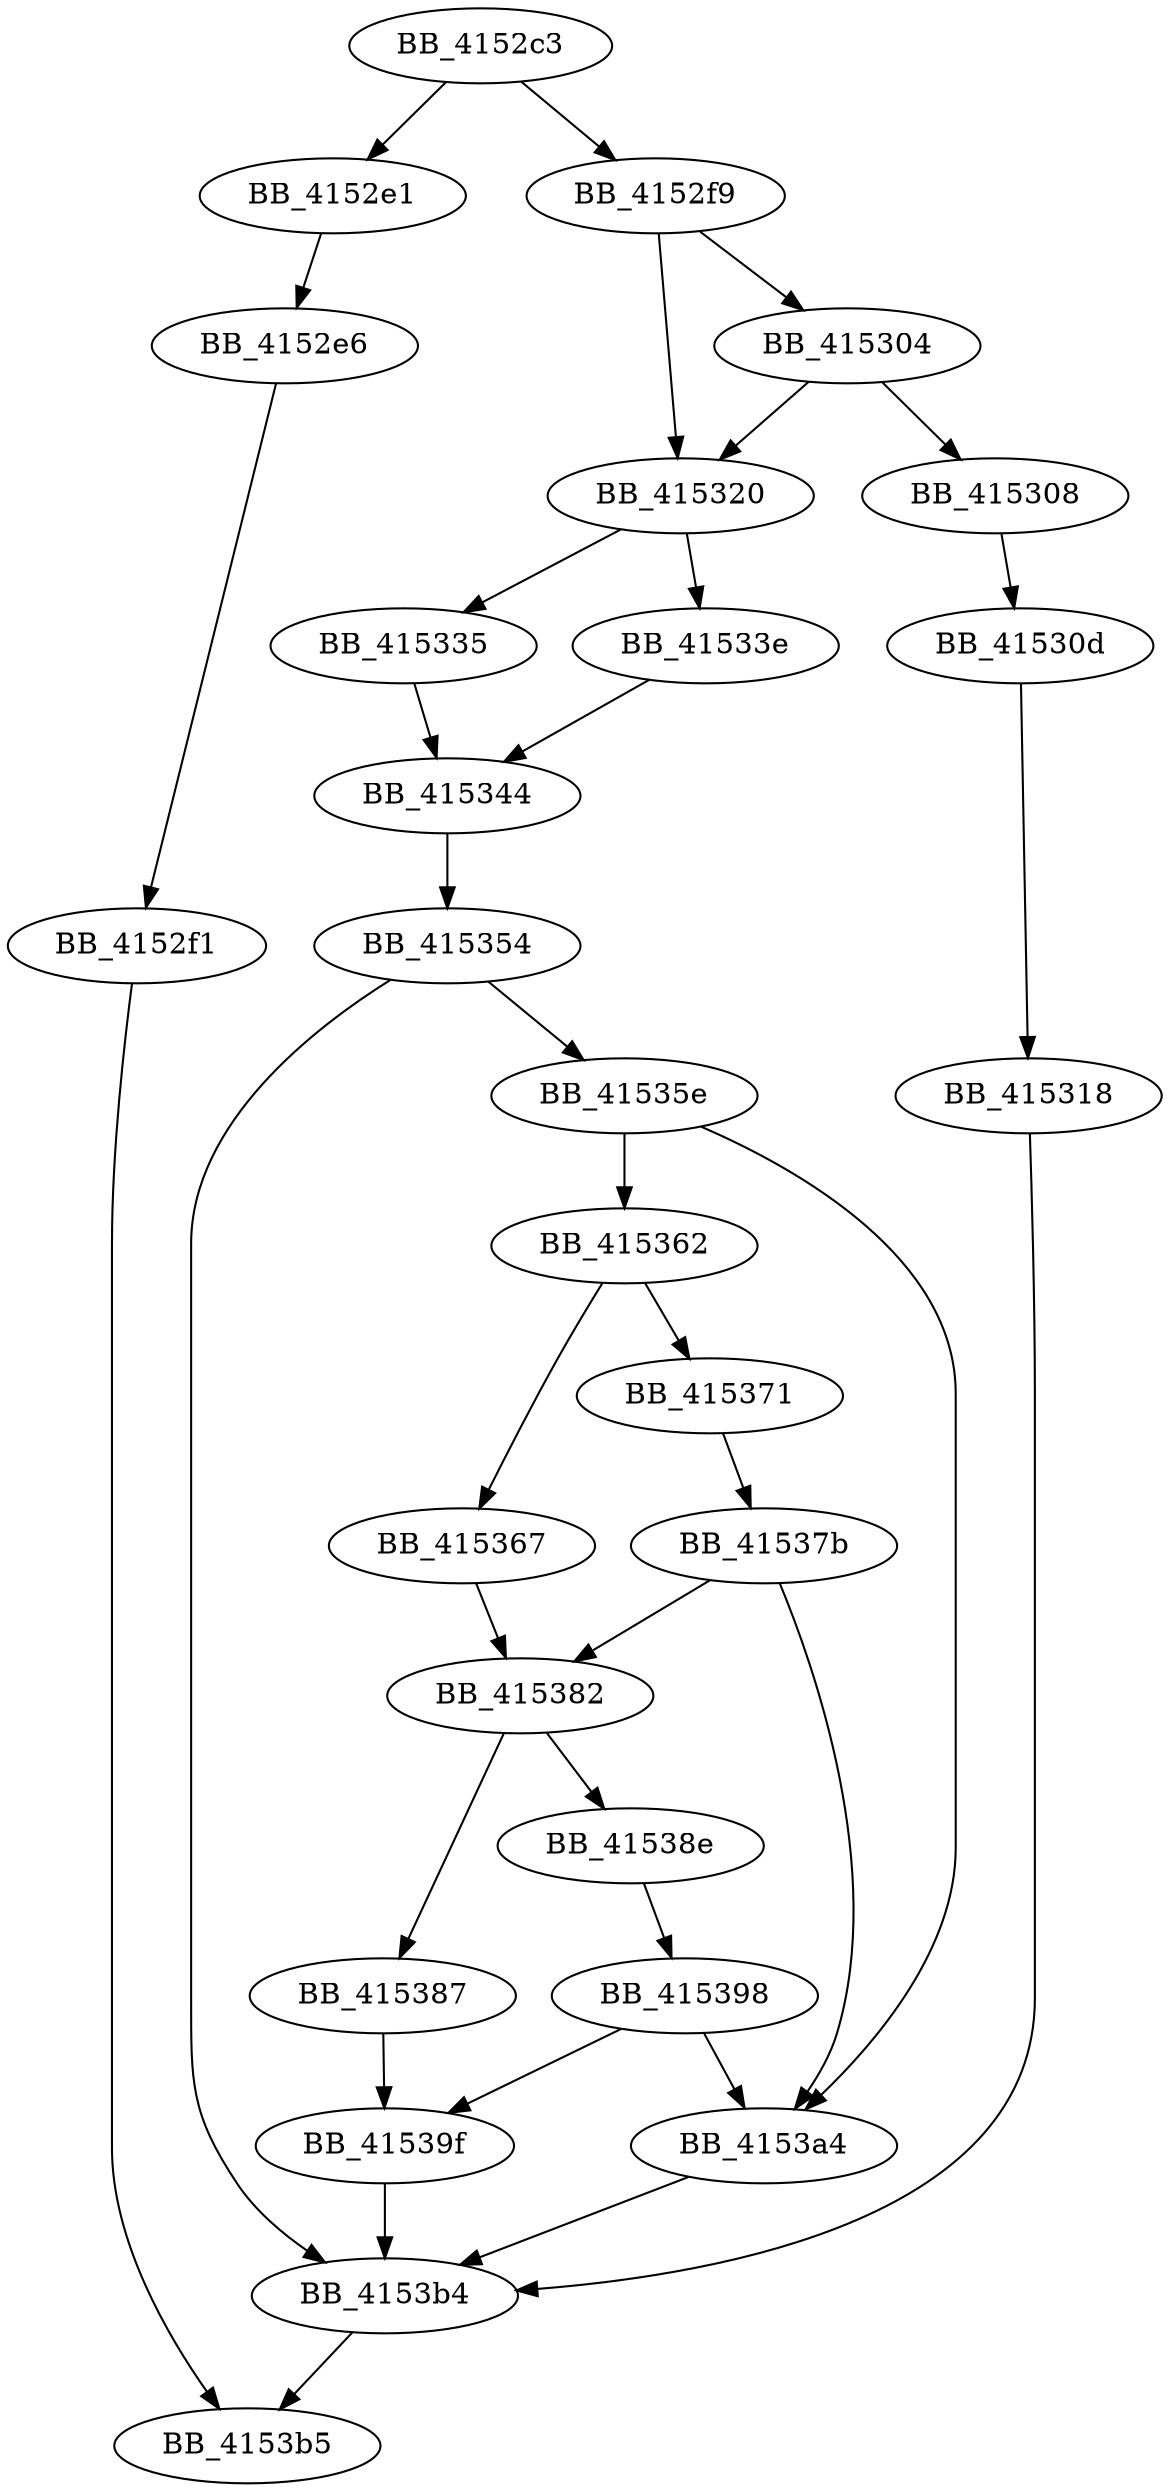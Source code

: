 DiGraph __vswprintf_helper{
BB_4152c3->BB_4152e1
BB_4152c3->BB_4152f9
BB_4152e1->BB_4152e6
BB_4152e6->BB_4152f1
BB_4152f1->BB_4153b5
BB_4152f9->BB_415304
BB_4152f9->BB_415320
BB_415304->BB_415308
BB_415304->BB_415320
BB_415308->BB_41530d
BB_41530d->BB_415318
BB_415318->BB_4153b4
BB_415320->BB_415335
BB_415320->BB_41533e
BB_415335->BB_415344
BB_41533e->BB_415344
BB_415344->BB_415354
BB_415354->BB_41535e
BB_415354->BB_4153b4
BB_41535e->BB_415362
BB_41535e->BB_4153a4
BB_415362->BB_415367
BB_415362->BB_415371
BB_415367->BB_415382
BB_415371->BB_41537b
BB_41537b->BB_415382
BB_41537b->BB_4153a4
BB_415382->BB_415387
BB_415382->BB_41538e
BB_415387->BB_41539f
BB_41538e->BB_415398
BB_415398->BB_41539f
BB_415398->BB_4153a4
BB_41539f->BB_4153b4
BB_4153a4->BB_4153b4
BB_4153b4->BB_4153b5
}
